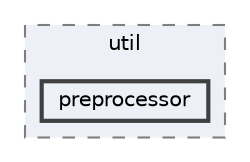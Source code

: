 digraph "preprocessor"
{
 // LATEX_PDF_SIZE
  bgcolor="transparent";
  edge [fontname=Helvetica,fontsize=10,labelfontname=Helvetica,labelfontsize=10];
  node [fontname=Helvetica,fontsize=10,shape=box,height=0.2,width=0.4];
  compound=true
  subgraph clusterdir_12dcd59c802ef7fc158ecdfc2ed25eac {
    graph [ bgcolor="#edf0f7", pencolor="grey50", label="util", fontname=Helvetica,fontsize=10 style="filled,dashed", URL="dir_12dcd59c802ef7fc158ecdfc2ed25eac.html",tooltip=""]
  dir_bdcdcb35217445ec19835ee07f9d0670 [label="preprocessor", fillcolor="#edf0f7", color="grey25", style="filled,bold", URL="dir_bdcdcb35217445ec19835ee07f9d0670.html",tooltip=""];
  }
}
